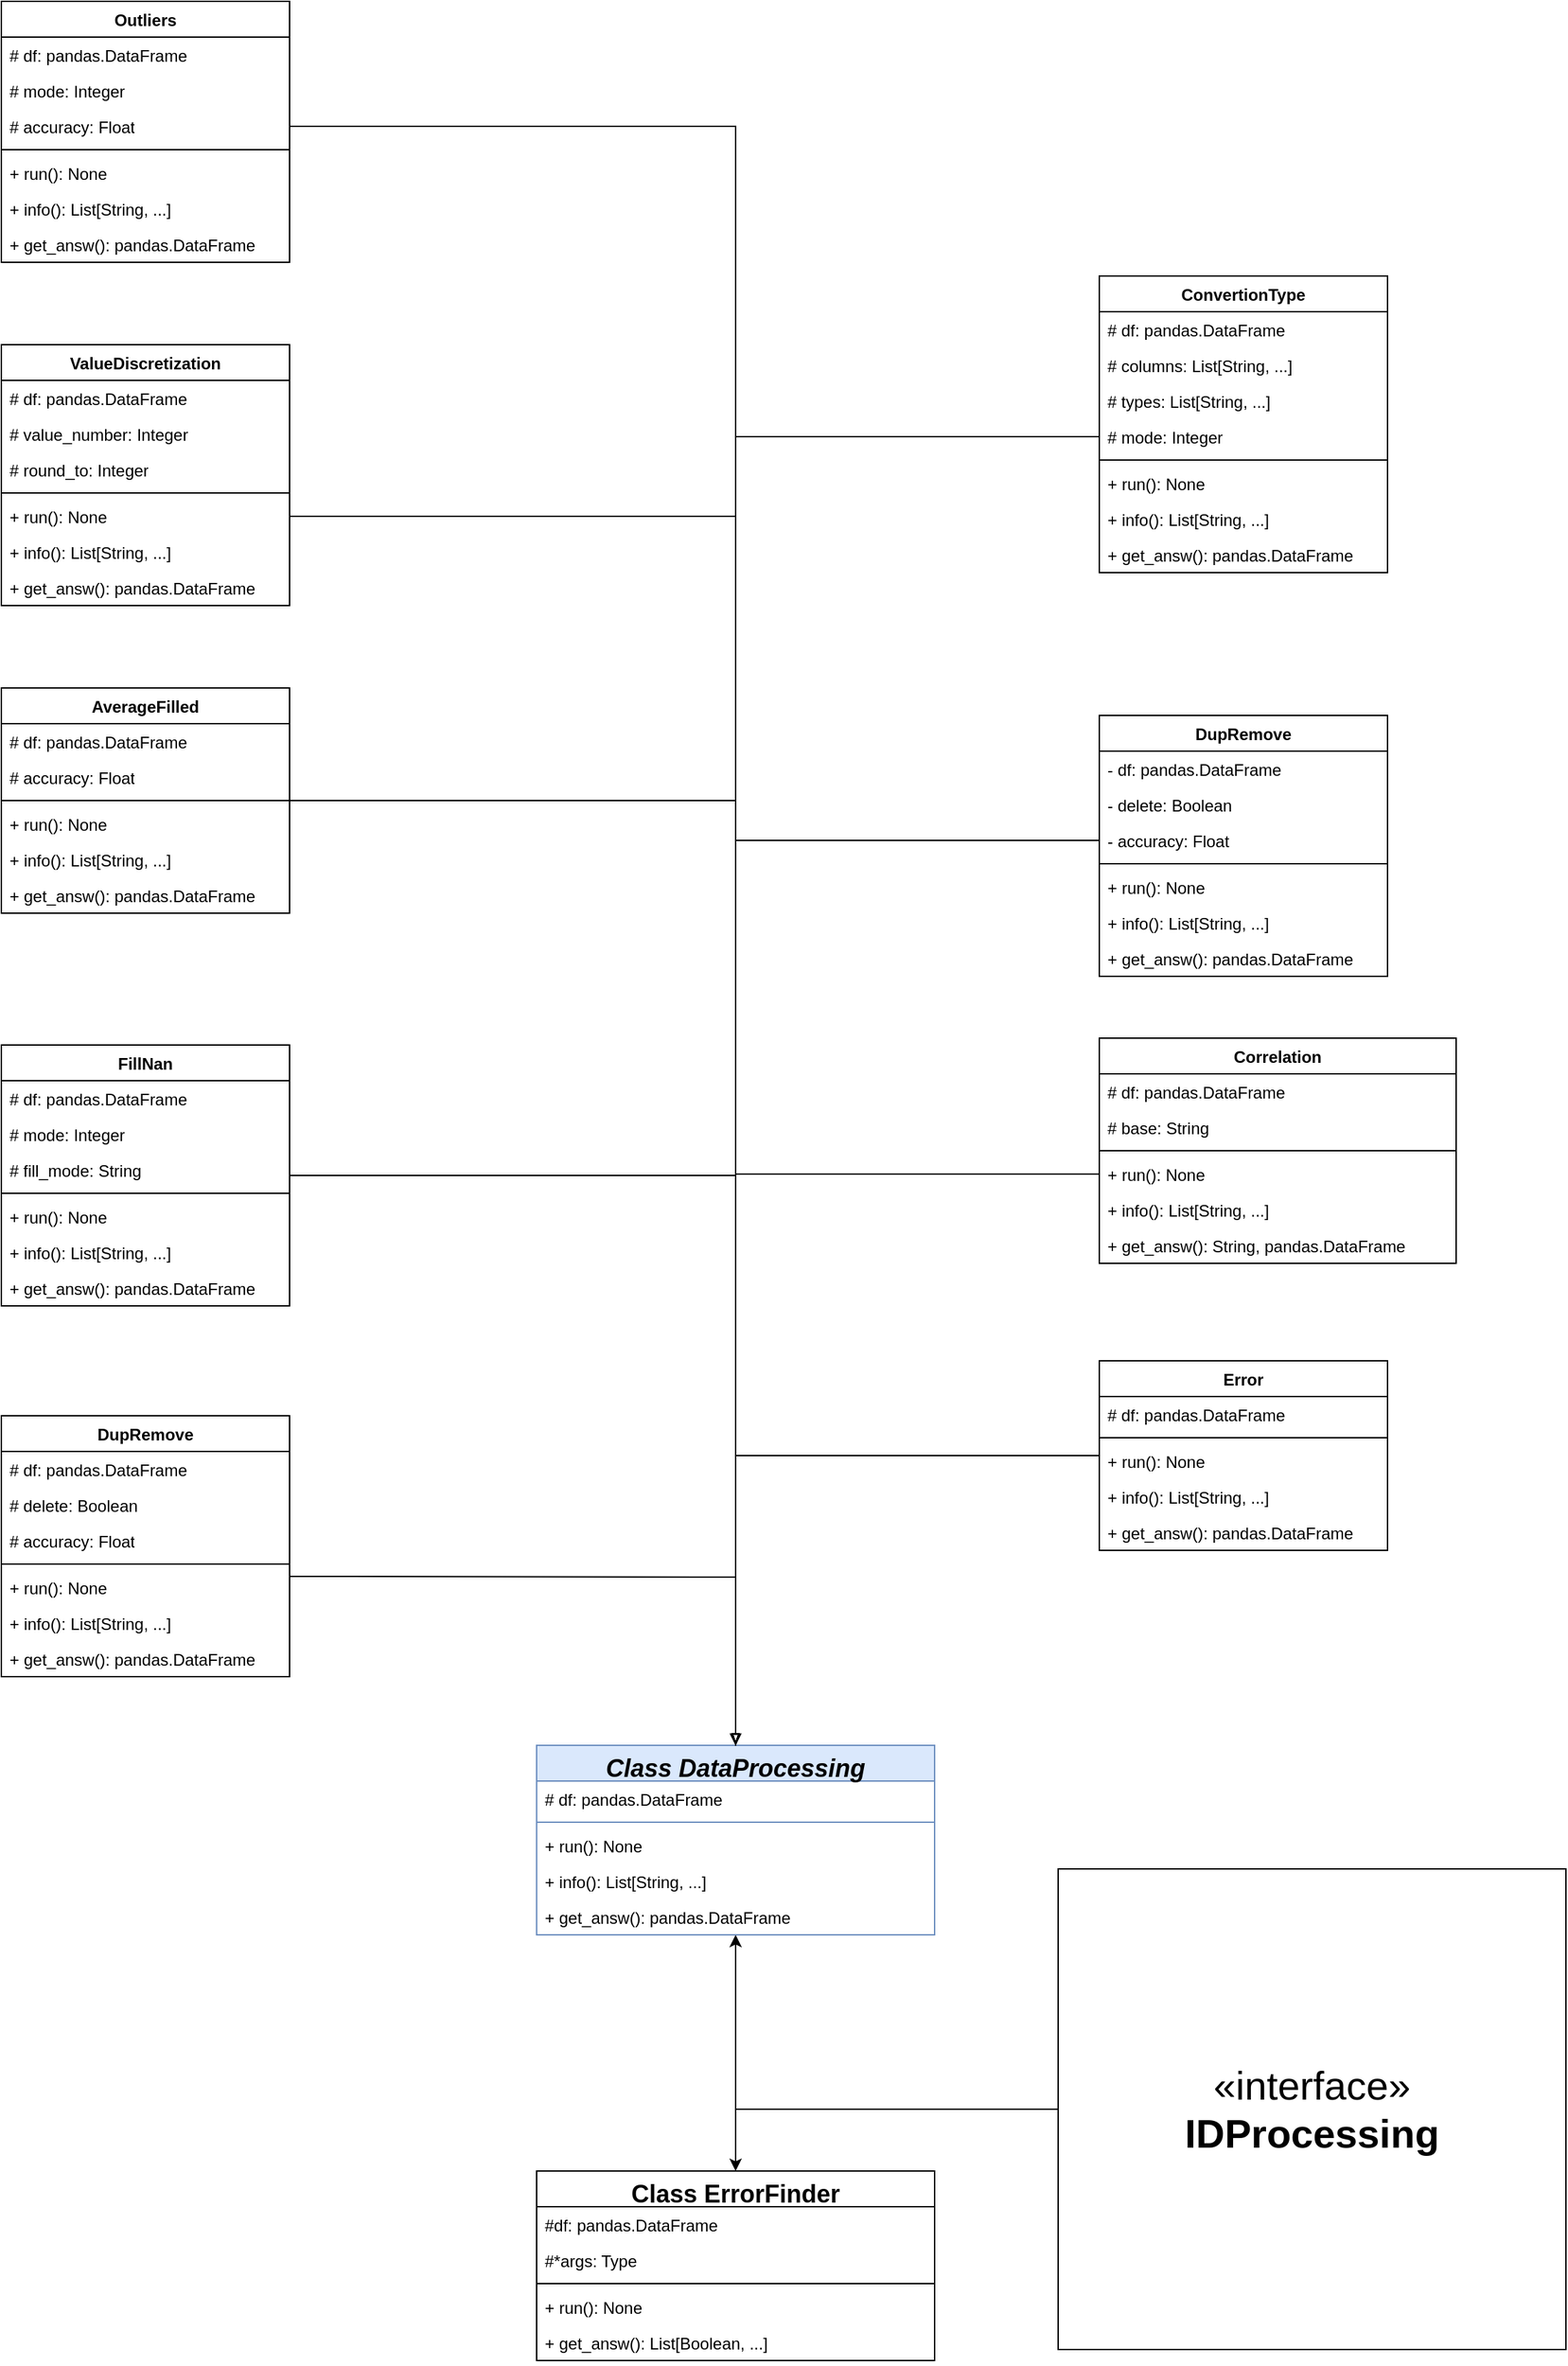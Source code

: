 <mxfile version="26.1.3">
  <diagram id="C5RBs43oDa-KdzZeNtuy" name="Page-1">
    <mxGraphModel dx="2261" dy="1959" grid="1" gridSize="10" guides="1" tooltips="1" connect="1" arrows="1" fold="1" page="1" pageScale="1" pageWidth="827" pageHeight="1169" math="0" shadow="0">
      <root>
        <mxCell id="WIyWlLk6GJQsqaUBKTNV-0" />
        <mxCell id="WIyWlLk6GJQsqaUBKTNV-1" parent="WIyWlLk6GJQsqaUBKTNV-0" />
        <mxCell id="sICXZgESpe1_tOwOnkXz-121" style="edgeStyle=orthogonalEdgeStyle;rounded=0;orthogonalLoop=1;jettySize=auto;html=1;exitX=0;exitY=0.5;exitDx=0;exitDy=0;entryX=0.5;entryY=0;entryDx=0;entryDy=0;" parent="WIyWlLk6GJQsqaUBKTNV-1" source="sICXZgESpe1_tOwOnkXz-19" target="sICXZgESpe1_tOwOnkXz-28" edge="1">
          <mxGeometry relative="1" as="geometry" />
        </mxCell>
        <mxCell id="sICXZgESpe1_tOwOnkXz-122" style="edgeStyle=orthogonalEdgeStyle;rounded=0;orthogonalLoop=1;jettySize=auto;html=1;exitX=0;exitY=0.5;exitDx=0;exitDy=0;entryX=0.5;entryY=1;entryDx=0;entryDy=0;" parent="WIyWlLk6GJQsqaUBKTNV-1" source="sICXZgESpe1_tOwOnkXz-19" target="sICXZgESpe1_tOwOnkXz-20" edge="1">
          <mxGeometry relative="1" as="geometry" />
        </mxCell>
        <mxCell id="sICXZgESpe1_tOwOnkXz-19" value="&lt;div&gt;&lt;font style=&quot;font-size: 29px;&quot;&gt;«interface»&lt;b&gt;&lt;br&gt;&lt;/b&gt;&lt;/font&gt;&lt;/div&gt;&lt;div&gt;&lt;font style=&quot;font-size: 29px;&quot;&gt;&lt;b&gt;IDProcessing&lt;/b&gt;&lt;/font&gt;&lt;/div&gt;" style="html=1;whiteSpace=wrap;" parent="WIyWlLk6GJQsqaUBKTNV-1" vertex="1">
          <mxGeometry x="470" y="220" width="370" height="350" as="geometry" />
        </mxCell>
        <mxCell id="sICXZgESpe1_tOwOnkXz-20" value="&lt;font style=&quot;font-size: 18px;&quot;&gt;&lt;i&gt;Class DataProcessing&lt;/i&gt;&lt;/font&gt;" style="swimlane;fontStyle=1;align=center;verticalAlign=top;childLayout=stackLayout;horizontal=1;startSize=26;horizontalStack=0;resizeParent=1;resizeParentMax=0;resizeLast=0;collapsible=1;marginBottom=0;whiteSpace=wrap;html=1;fillColor=#dae8fc;strokeColor=#6c8ebf;" parent="WIyWlLk6GJQsqaUBKTNV-1" vertex="1">
          <mxGeometry x="90" y="130" width="290" height="138" as="geometry" />
        </mxCell>
        <mxCell id="sICXZgESpe1_tOwOnkXz-27" value="# df: pandas.DataFrame&lt;div&gt;&lt;br&gt;&lt;/div&gt;" style="text;strokeColor=none;fillColor=none;align=left;verticalAlign=top;spacingLeft=4;spacingRight=4;overflow=hidden;rotatable=0;points=[[0,0.5],[1,0.5]];portConstraint=eastwest;whiteSpace=wrap;html=1;" parent="sICXZgESpe1_tOwOnkXz-20" vertex="1">
          <mxGeometry y="26" width="290" height="26" as="geometry" />
        </mxCell>
        <mxCell id="sICXZgESpe1_tOwOnkXz-22" value="" style="line;strokeWidth=1;fillColor=none;align=left;verticalAlign=middle;spacingTop=-1;spacingLeft=3;spacingRight=3;rotatable=0;labelPosition=right;points=[];portConstraint=eastwest;strokeColor=inherit;" parent="sICXZgESpe1_tOwOnkXz-20" vertex="1">
          <mxGeometry y="52" width="290" height="8" as="geometry" />
        </mxCell>
        <mxCell id="sICXZgESpe1_tOwOnkXz-33" value="+ run(): None" style="text;strokeColor=none;fillColor=none;align=left;verticalAlign=top;spacingLeft=4;spacingRight=4;overflow=hidden;rotatable=0;points=[[0,0.5],[1,0.5]];portConstraint=eastwest;whiteSpace=wrap;html=1;" parent="sICXZgESpe1_tOwOnkXz-20" vertex="1">
          <mxGeometry y="60" width="290" height="26" as="geometry" />
        </mxCell>
        <mxCell id="sICXZgESpe1_tOwOnkXz-42" value="+ info(): List[String, ...]" style="text;strokeColor=none;fillColor=none;align=left;verticalAlign=top;spacingLeft=4;spacingRight=4;overflow=hidden;rotatable=0;points=[[0,0.5],[1,0.5]];portConstraint=eastwest;whiteSpace=wrap;html=1;" parent="sICXZgESpe1_tOwOnkXz-20" vertex="1">
          <mxGeometry y="86" width="290" height="26" as="geometry" />
        </mxCell>
        <mxCell id="sICXZgESpe1_tOwOnkXz-23" value="+ get_answ(): pandas.DataFrame" style="text;strokeColor=none;fillColor=none;align=left;verticalAlign=top;spacingLeft=4;spacingRight=4;overflow=hidden;rotatable=0;points=[[0,0.5],[1,0.5]];portConstraint=eastwest;whiteSpace=wrap;html=1;" parent="sICXZgESpe1_tOwOnkXz-20" vertex="1">
          <mxGeometry y="112" width="290" height="26" as="geometry" />
        </mxCell>
        <mxCell id="sICXZgESpe1_tOwOnkXz-28" value="&lt;font style=&quot;font-size: 18px;&quot;&gt;Class ErrorFinder&lt;/font&gt;" style="swimlane;fontStyle=1;align=center;verticalAlign=top;childLayout=stackLayout;horizontal=1;startSize=26;horizontalStack=0;resizeParent=1;resizeParentMax=0;resizeLast=0;collapsible=1;marginBottom=0;whiteSpace=wrap;html=1;" parent="WIyWlLk6GJQsqaUBKTNV-1" vertex="1">
          <mxGeometry x="90" y="440" width="290" height="138" as="geometry" />
        </mxCell>
        <mxCell id="sICXZgESpe1_tOwOnkXz-29" value="#df: pandas.DataFrame&lt;div&gt;&lt;br&gt;&lt;/div&gt;" style="text;strokeColor=none;fillColor=none;align=left;verticalAlign=top;spacingLeft=4;spacingRight=4;overflow=hidden;rotatable=0;points=[[0,0.5],[1,0.5]];portConstraint=eastwest;whiteSpace=wrap;html=1;" parent="sICXZgESpe1_tOwOnkXz-28" vertex="1">
          <mxGeometry y="26" width="290" height="26" as="geometry" />
        </mxCell>
        <mxCell id="sICXZgESpe1_tOwOnkXz-30" value="#*args: Type" style="text;strokeColor=none;fillColor=none;align=left;verticalAlign=top;spacingLeft=4;spacingRight=4;overflow=hidden;rotatable=0;points=[[0,0.5],[1,0.5]];portConstraint=eastwest;whiteSpace=wrap;html=1;" parent="sICXZgESpe1_tOwOnkXz-28" vertex="1">
          <mxGeometry y="52" width="290" height="26" as="geometry" />
        </mxCell>
        <mxCell id="sICXZgESpe1_tOwOnkXz-31" value="" style="line;strokeWidth=1;fillColor=none;align=left;verticalAlign=middle;spacingTop=-1;spacingLeft=3;spacingRight=3;rotatable=0;labelPosition=right;points=[];portConstraint=eastwest;strokeColor=inherit;" parent="sICXZgESpe1_tOwOnkXz-28" vertex="1">
          <mxGeometry y="78" width="290" height="8" as="geometry" />
        </mxCell>
        <mxCell id="sICXZgESpe1_tOwOnkXz-34" value="+ run(): None" style="text;strokeColor=none;fillColor=none;align=left;verticalAlign=top;spacingLeft=4;spacingRight=4;overflow=hidden;rotatable=0;points=[[0,0.5],[1,0.5]];portConstraint=eastwest;whiteSpace=wrap;html=1;" parent="sICXZgESpe1_tOwOnkXz-28" vertex="1">
          <mxGeometry y="86" width="290" height="26" as="geometry" />
        </mxCell>
        <mxCell id="sICXZgESpe1_tOwOnkXz-32" value="+ get_answ(): List[Boolean, ...]" style="text;strokeColor=none;fillColor=none;align=left;verticalAlign=top;spacingLeft=4;spacingRight=4;overflow=hidden;rotatable=0;points=[[0,0.5],[1,0.5]];portConstraint=eastwest;whiteSpace=wrap;html=1;" parent="sICXZgESpe1_tOwOnkXz-28" vertex="1">
          <mxGeometry y="112" width="290" height="26" as="geometry" />
        </mxCell>
        <mxCell id="p4HPK6wllM3yEvCrw9ke-1" style="edgeStyle=orthogonalEdgeStyle;rounded=0;orthogonalLoop=1;jettySize=auto;html=1;entryX=0.5;entryY=0;entryDx=0;entryDy=0;endArrow=blockThin;endFill=0;" parent="WIyWlLk6GJQsqaUBKTNV-1" source="sICXZgESpe1_tOwOnkXz-36" target="sICXZgESpe1_tOwOnkXz-20" edge="1">
          <mxGeometry relative="1" as="geometry" />
        </mxCell>
        <mxCell id="sICXZgESpe1_tOwOnkXz-36" value="AverageFilled" style="swimlane;fontStyle=1;align=center;verticalAlign=top;childLayout=stackLayout;horizontal=1;startSize=26;horizontalStack=0;resizeParent=1;resizeParentMax=0;resizeLast=0;collapsible=1;marginBottom=0;whiteSpace=wrap;html=1;" parent="WIyWlLk6GJQsqaUBKTNV-1" vertex="1">
          <mxGeometry x="-300" y="-640" width="210" height="164" as="geometry" />
        </mxCell>
        <mxCell id="sICXZgESpe1_tOwOnkXz-37" value="# df: pandas.DataFrame" style="text;strokeColor=none;fillColor=none;align=left;verticalAlign=top;spacingLeft=4;spacingRight=4;overflow=hidden;rotatable=0;points=[[0,0.5],[1,0.5]];portConstraint=eastwest;whiteSpace=wrap;html=1;" parent="sICXZgESpe1_tOwOnkXz-36" vertex="1">
          <mxGeometry y="26" width="210" height="26" as="geometry" />
        </mxCell>
        <mxCell id="sICXZgESpe1_tOwOnkXz-44" value="# accuracy: Float" style="text;strokeColor=none;fillColor=none;align=left;verticalAlign=top;spacingLeft=4;spacingRight=4;overflow=hidden;rotatable=0;points=[[0,0.5],[1,0.5]];portConstraint=eastwest;whiteSpace=wrap;html=1;" parent="sICXZgESpe1_tOwOnkXz-36" vertex="1">
          <mxGeometry y="52" width="210" height="26" as="geometry" />
        </mxCell>
        <mxCell id="sICXZgESpe1_tOwOnkXz-38" value="" style="line;strokeWidth=1;fillColor=none;align=left;verticalAlign=middle;spacingTop=-1;spacingLeft=3;spacingRight=3;rotatable=0;labelPosition=right;points=[];portConstraint=eastwest;strokeColor=inherit;" parent="sICXZgESpe1_tOwOnkXz-36" vertex="1">
          <mxGeometry y="78" width="210" height="8" as="geometry" />
        </mxCell>
        <mxCell id="sICXZgESpe1_tOwOnkXz-45" value="+ run(): None" style="text;strokeColor=none;fillColor=none;align=left;verticalAlign=top;spacingLeft=4;spacingRight=4;overflow=hidden;rotatable=0;points=[[0,0.5],[1,0.5]];portConstraint=eastwest;whiteSpace=wrap;html=1;" parent="sICXZgESpe1_tOwOnkXz-36" vertex="1">
          <mxGeometry y="86" width="210" height="26" as="geometry" />
        </mxCell>
        <mxCell id="sICXZgESpe1_tOwOnkXz-39" value="+ info(): List[String, ...]" style="text;strokeColor=none;fillColor=none;align=left;verticalAlign=top;spacingLeft=4;spacingRight=4;overflow=hidden;rotatable=0;points=[[0,0.5],[1,0.5]];portConstraint=eastwest;whiteSpace=wrap;html=1;" parent="sICXZgESpe1_tOwOnkXz-36" vertex="1">
          <mxGeometry y="112" width="210" height="26" as="geometry" />
        </mxCell>
        <mxCell id="sICXZgESpe1_tOwOnkXz-46" value="+ get_answ(): pandas.DataFrame" style="text;strokeColor=none;fillColor=none;align=left;verticalAlign=top;spacingLeft=4;spacingRight=4;overflow=hidden;rotatable=0;points=[[0,0.5],[1,0.5]];portConstraint=eastwest;whiteSpace=wrap;html=1;" parent="sICXZgESpe1_tOwOnkXz-36" vertex="1">
          <mxGeometry y="138" width="210" height="26" as="geometry" />
        </mxCell>
        <mxCell id="sICXZgESpe1_tOwOnkXz-150" style="edgeStyle=orthogonalEdgeStyle;rounded=0;orthogonalLoop=1;jettySize=auto;html=1;entryX=0.5;entryY=0;entryDx=0;entryDy=0;endArrow=block;endFill=0;" parent="WIyWlLk6GJQsqaUBKTNV-1" source="sICXZgESpe1_tOwOnkXz-54" target="sICXZgESpe1_tOwOnkXz-20" edge="1">
          <mxGeometry relative="1" as="geometry" />
        </mxCell>
        <mxCell id="sICXZgESpe1_tOwOnkXz-54" value="FillNan" style="swimlane;fontStyle=1;align=center;verticalAlign=top;childLayout=stackLayout;horizontal=1;startSize=26;horizontalStack=0;resizeParent=1;resizeParentMax=0;resizeLast=0;collapsible=1;marginBottom=0;whiteSpace=wrap;html=1;" parent="WIyWlLk6GJQsqaUBKTNV-1" vertex="1">
          <mxGeometry x="-300" y="-380" width="210" height="190" as="geometry" />
        </mxCell>
        <mxCell id="sICXZgESpe1_tOwOnkXz-55" value="# df: pandas.DataFrame" style="text;strokeColor=none;fillColor=none;align=left;verticalAlign=top;spacingLeft=4;spacingRight=4;overflow=hidden;rotatable=0;points=[[0,0.5],[1,0.5]];portConstraint=eastwest;whiteSpace=wrap;html=1;" parent="sICXZgESpe1_tOwOnkXz-54" vertex="1">
          <mxGeometry y="26" width="210" height="26" as="geometry" />
        </mxCell>
        <mxCell id="sICXZgESpe1_tOwOnkXz-56" value="# mode: Integer" style="text;strokeColor=none;fillColor=none;align=left;verticalAlign=top;spacingLeft=4;spacingRight=4;overflow=hidden;rotatable=0;points=[[0,0.5],[1,0.5]];portConstraint=eastwest;whiteSpace=wrap;html=1;" parent="sICXZgESpe1_tOwOnkXz-54" vertex="1">
          <mxGeometry y="52" width="210" height="26" as="geometry" />
        </mxCell>
        <mxCell id="p4HPK6wllM3yEvCrw9ke-0" value="# fill_mode: String" style="text;strokeColor=none;fillColor=none;align=left;verticalAlign=top;spacingLeft=4;spacingRight=4;overflow=hidden;rotatable=0;points=[[0,0.5],[1,0.5]];portConstraint=eastwest;whiteSpace=wrap;html=1;" parent="sICXZgESpe1_tOwOnkXz-54" vertex="1">
          <mxGeometry y="78" width="210" height="26" as="geometry" />
        </mxCell>
        <mxCell id="sICXZgESpe1_tOwOnkXz-58" value="" style="line;strokeWidth=1;fillColor=none;align=left;verticalAlign=middle;spacingTop=-1;spacingLeft=3;spacingRight=3;rotatable=0;labelPosition=right;points=[];portConstraint=eastwest;strokeColor=inherit;" parent="sICXZgESpe1_tOwOnkXz-54" vertex="1">
          <mxGeometry y="104" width="210" height="8" as="geometry" />
        </mxCell>
        <mxCell id="sICXZgESpe1_tOwOnkXz-59" value="+ run(): None" style="text;strokeColor=none;fillColor=none;align=left;verticalAlign=top;spacingLeft=4;spacingRight=4;overflow=hidden;rotatable=0;points=[[0,0.5],[1,0.5]];portConstraint=eastwest;whiteSpace=wrap;html=1;" parent="sICXZgESpe1_tOwOnkXz-54" vertex="1">
          <mxGeometry y="112" width="210" height="26" as="geometry" />
        </mxCell>
        <mxCell id="sICXZgESpe1_tOwOnkXz-60" value="+ info(): List[String, ...]" style="text;strokeColor=none;fillColor=none;align=left;verticalAlign=top;spacingLeft=4;spacingRight=4;overflow=hidden;rotatable=0;points=[[0,0.5],[1,0.5]];portConstraint=eastwest;whiteSpace=wrap;html=1;" parent="sICXZgESpe1_tOwOnkXz-54" vertex="1">
          <mxGeometry y="138" width="210" height="26" as="geometry" />
        </mxCell>
        <mxCell id="sICXZgESpe1_tOwOnkXz-61" value="+ get_answ(): pandas.DataFrame" style="text;strokeColor=none;fillColor=none;align=left;verticalAlign=top;spacingLeft=4;spacingRight=4;overflow=hidden;rotatable=0;points=[[0,0.5],[1,0.5]];portConstraint=eastwest;whiteSpace=wrap;html=1;" parent="sICXZgESpe1_tOwOnkXz-54" vertex="1">
          <mxGeometry y="164" width="210" height="26" as="geometry" />
        </mxCell>
        <mxCell id="sICXZgESpe1_tOwOnkXz-62" value="DupRemove" style="swimlane;fontStyle=1;align=center;verticalAlign=top;childLayout=stackLayout;horizontal=1;startSize=26;horizontalStack=0;resizeParent=1;resizeParentMax=0;resizeLast=0;collapsible=1;marginBottom=0;whiteSpace=wrap;html=1;" parent="WIyWlLk6GJQsqaUBKTNV-1" vertex="1">
          <mxGeometry x="-300" y="-110" width="210" height="190" as="geometry" />
        </mxCell>
        <mxCell id="sICXZgESpe1_tOwOnkXz-63" value="# df: pandas.DataFrame" style="text;strokeColor=none;fillColor=none;align=left;verticalAlign=top;spacingLeft=4;spacingRight=4;overflow=hidden;rotatable=0;points=[[0,0.5],[1,0.5]];portConstraint=eastwest;whiteSpace=wrap;html=1;" parent="sICXZgESpe1_tOwOnkXz-62" vertex="1">
          <mxGeometry y="26" width="210" height="26" as="geometry" />
        </mxCell>
        <mxCell id="sICXZgESpe1_tOwOnkXz-64" value="# delete: Boolean" style="text;strokeColor=none;fillColor=none;align=left;verticalAlign=top;spacingLeft=4;spacingRight=4;overflow=hidden;rotatable=0;points=[[0,0.5],[1,0.5]];portConstraint=eastwest;whiteSpace=wrap;html=1;" parent="sICXZgESpe1_tOwOnkXz-62" vertex="1">
          <mxGeometry y="52" width="210" height="26" as="geometry" />
        </mxCell>
        <mxCell id="sICXZgESpe1_tOwOnkXz-151" value="# accuracy: Float" style="text;strokeColor=none;fillColor=none;align=left;verticalAlign=top;spacingLeft=4;spacingRight=4;overflow=hidden;rotatable=0;points=[[0,0.5],[1,0.5]];portConstraint=eastwest;whiteSpace=wrap;html=1;" parent="sICXZgESpe1_tOwOnkXz-62" vertex="1">
          <mxGeometry y="78" width="210" height="26" as="geometry" />
        </mxCell>
        <mxCell id="sICXZgESpe1_tOwOnkXz-66" value="" style="line;strokeWidth=1;fillColor=none;align=left;verticalAlign=middle;spacingTop=-1;spacingLeft=3;spacingRight=3;rotatable=0;labelPosition=right;points=[];portConstraint=eastwest;strokeColor=inherit;" parent="sICXZgESpe1_tOwOnkXz-62" vertex="1">
          <mxGeometry y="104" width="210" height="8" as="geometry" />
        </mxCell>
        <mxCell id="sICXZgESpe1_tOwOnkXz-67" value="+ run(): None" style="text;strokeColor=none;fillColor=none;align=left;verticalAlign=top;spacingLeft=4;spacingRight=4;overflow=hidden;rotatable=0;points=[[0,0.5],[1,0.5]];portConstraint=eastwest;whiteSpace=wrap;html=1;" parent="sICXZgESpe1_tOwOnkXz-62" vertex="1">
          <mxGeometry y="112" width="210" height="26" as="geometry" />
        </mxCell>
        <mxCell id="sICXZgESpe1_tOwOnkXz-68" value="+ info(): List[String, ...]" style="text;strokeColor=none;fillColor=none;align=left;verticalAlign=top;spacingLeft=4;spacingRight=4;overflow=hidden;rotatable=0;points=[[0,0.5],[1,0.5]];portConstraint=eastwest;whiteSpace=wrap;html=1;" parent="sICXZgESpe1_tOwOnkXz-62" vertex="1">
          <mxGeometry y="138" width="210" height="26" as="geometry" />
        </mxCell>
        <mxCell id="sICXZgESpe1_tOwOnkXz-69" value="+ get_answ(): pandas.DataFrame" style="text;strokeColor=none;fillColor=none;align=left;verticalAlign=top;spacingLeft=4;spacingRight=4;overflow=hidden;rotatable=0;points=[[0,0.5],[1,0.5]];portConstraint=eastwest;whiteSpace=wrap;html=1;" parent="sICXZgESpe1_tOwOnkXz-62" vertex="1">
          <mxGeometry y="164" width="210" height="26" as="geometry" />
        </mxCell>
        <mxCell id="sICXZgESpe1_tOwOnkXz-72" value="DupRemove" style="swimlane;fontStyle=1;align=center;verticalAlign=top;childLayout=stackLayout;horizontal=1;startSize=26;horizontalStack=0;resizeParent=1;resizeParentMax=0;resizeLast=0;collapsible=1;marginBottom=0;whiteSpace=wrap;html=1;" parent="WIyWlLk6GJQsqaUBKTNV-1" vertex="1">
          <mxGeometry x="500" y="-620" width="210" height="190" as="geometry" />
        </mxCell>
        <mxCell id="sICXZgESpe1_tOwOnkXz-73" value="- df: pandas.DataFrame" style="text;strokeColor=none;fillColor=none;align=left;verticalAlign=top;spacingLeft=4;spacingRight=4;overflow=hidden;rotatable=0;points=[[0,0.5],[1,0.5]];portConstraint=eastwest;whiteSpace=wrap;html=1;" parent="sICXZgESpe1_tOwOnkXz-72" vertex="1">
          <mxGeometry y="26" width="210" height="26" as="geometry" />
        </mxCell>
        <mxCell id="sICXZgESpe1_tOwOnkXz-74" value="- delete: Boolean" style="text;strokeColor=none;fillColor=none;align=left;verticalAlign=top;spacingLeft=4;spacingRight=4;overflow=hidden;rotatable=0;points=[[0,0.5],[1,0.5]];portConstraint=eastwest;whiteSpace=wrap;html=1;" parent="sICXZgESpe1_tOwOnkXz-72" vertex="1">
          <mxGeometry y="52" width="210" height="26" as="geometry" />
        </mxCell>
        <mxCell id="sICXZgESpe1_tOwOnkXz-75" value="- accuracy: Float" style="text;strokeColor=none;fillColor=none;align=left;verticalAlign=top;spacingLeft=4;spacingRight=4;overflow=hidden;rotatable=0;points=[[0,0.5],[1,0.5]];portConstraint=eastwest;whiteSpace=wrap;html=1;" parent="sICXZgESpe1_tOwOnkXz-72" vertex="1">
          <mxGeometry y="78" width="210" height="26" as="geometry" />
        </mxCell>
        <mxCell id="sICXZgESpe1_tOwOnkXz-76" value="" style="line;strokeWidth=1;fillColor=none;align=left;verticalAlign=middle;spacingTop=-1;spacingLeft=3;spacingRight=3;rotatable=0;labelPosition=right;points=[];portConstraint=eastwest;strokeColor=inherit;" parent="sICXZgESpe1_tOwOnkXz-72" vertex="1">
          <mxGeometry y="104" width="210" height="8" as="geometry" />
        </mxCell>
        <mxCell id="sICXZgESpe1_tOwOnkXz-77" value="+ run(): None" style="text;strokeColor=none;fillColor=none;align=left;verticalAlign=top;spacingLeft=4;spacingRight=4;overflow=hidden;rotatable=0;points=[[0,0.5],[1,0.5]];portConstraint=eastwest;whiteSpace=wrap;html=1;" parent="sICXZgESpe1_tOwOnkXz-72" vertex="1">
          <mxGeometry y="112" width="210" height="26" as="geometry" />
        </mxCell>
        <mxCell id="sICXZgESpe1_tOwOnkXz-78" value="+ info(): List[String, ...]" style="text;strokeColor=none;fillColor=none;align=left;verticalAlign=top;spacingLeft=4;spacingRight=4;overflow=hidden;rotatable=0;points=[[0,0.5],[1,0.5]];portConstraint=eastwest;whiteSpace=wrap;html=1;" parent="sICXZgESpe1_tOwOnkXz-72" vertex="1">
          <mxGeometry y="138" width="210" height="26" as="geometry" />
        </mxCell>
        <mxCell id="sICXZgESpe1_tOwOnkXz-79" value="+ get_answ(): pandas.DataFrame" style="text;strokeColor=none;fillColor=none;align=left;verticalAlign=top;spacingLeft=4;spacingRight=4;overflow=hidden;rotatable=0;points=[[0,0.5],[1,0.5]];portConstraint=eastwest;whiteSpace=wrap;html=1;" parent="sICXZgESpe1_tOwOnkXz-72" vertex="1">
          <mxGeometry y="164" width="210" height="26" as="geometry" />
        </mxCell>
        <mxCell id="sICXZgESpe1_tOwOnkXz-80" value="Correlation" style="swimlane;fontStyle=1;align=center;verticalAlign=top;childLayout=stackLayout;horizontal=1;startSize=26;horizontalStack=0;resizeParent=1;resizeParentMax=0;resizeLast=0;collapsible=1;marginBottom=0;whiteSpace=wrap;html=1;" parent="WIyWlLk6GJQsqaUBKTNV-1" vertex="1">
          <mxGeometry x="500" y="-385" width="260" height="164" as="geometry" />
        </mxCell>
        <mxCell id="sICXZgESpe1_tOwOnkXz-81" value="# df: pandas.DataFrame" style="text;strokeColor=none;fillColor=none;align=left;verticalAlign=top;spacingLeft=4;spacingRight=4;overflow=hidden;rotatable=0;points=[[0,0.5],[1,0.5]];portConstraint=eastwest;whiteSpace=wrap;html=1;" parent="sICXZgESpe1_tOwOnkXz-80" vertex="1">
          <mxGeometry y="26" width="260" height="26" as="geometry" />
        </mxCell>
        <mxCell id="sICXZgESpe1_tOwOnkXz-82" value="# base: String" style="text;strokeColor=none;fillColor=none;align=left;verticalAlign=top;spacingLeft=4;spacingRight=4;overflow=hidden;rotatable=0;points=[[0,0.5],[1,0.5]];portConstraint=eastwest;whiteSpace=wrap;html=1;" parent="sICXZgESpe1_tOwOnkXz-80" vertex="1">
          <mxGeometry y="52" width="260" height="26" as="geometry" />
        </mxCell>
        <mxCell id="sICXZgESpe1_tOwOnkXz-84" value="" style="line;strokeWidth=1;fillColor=none;align=left;verticalAlign=middle;spacingTop=-1;spacingLeft=3;spacingRight=3;rotatable=0;labelPosition=right;points=[];portConstraint=eastwest;strokeColor=inherit;" parent="sICXZgESpe1_tOwOnkXz-80" vertex="1">
          <mxGeometry y="78" width="260" height="8" as="geometry" />
        </mxCell>
        <mxCell id="sICXZgESpe1_tOwOnkXz-85" value="+ run(): None" style="text;strokeColor=none;fillColor=none;align=left;verticalAlign=top;spacingLeft=4;spacingRight=4;overflow=hidden;rotatable=0;points=[[0,0.5],[1,0.5]];portConstraint=eastwest;whiteSpace=wrap;html=1;" parent="sICXZgESpe1_tOwOnkXz-80" vertex="1">
          <mxGeometry y="86" width="260" height="26" as="geometry" />
        </mxCell>
        <mxCell id="sICXZgESpe1_tOwOnkXz-86" value="+ info(): List[String, ...]" style="text;strokeColor=none;fillColor=none;align=left;verticalAlign=top;spacingLeft=4;spacingRight=4;overflow=hidden;rotatable=0;points=[[0,0.5],[1,0.5]];portConstraint=eastwest;whiteSpace=wrap;html=1;" parent="sICXZgESpe1_tOwOnkXz-80" vertex="1">
          <mxGeometry y="112" width="260" height="26" as="geometry" />
        </mxCell>
        <mxCell id="sICXZgESpe1_tOwOnkXz-87" value="+ get_answ(): String, pandas.DataFrame" style="text;strokeColor=none;fillColor=none;align=left;verticalAlign=top;spacingLeft=4;spacingRight=4;overflow=hidden;rotatable=0;points=[[0,0.5],[1,0.5]];portConstraint=eastwest;whiteSpace=wrap;html=1;" parent="sICXZgESpe1_tOwOnkXz-80" vertex="1">
          <mxGeometry y="138" width="260" height="26" as="geometry" />
        </mxCell>
        <mxCell id="p4HPK6wllM3yEvCrw9ke-6" style="edgeStyle=orthogonalEdgeStyle;rounded=0;orthogonalLoop=1;jettySize=auto;html=1;exitX=0;exitY=0.5;exitDx=0;exitDy=0;endArrow=blockThin;endFill=0;" parent="WIyWlLk6GJQsqaUBKTNV-1" source="sICXZgESpe1_tOwOnkXz-88" target="sICXZgESpe1_tOwOnkXz-20" edge="1">
          <mxGeometry relative="1" as="geometry" />
        </mxCell>
        <mxCell id="sICXZgESpe1_tOwOnkXz-88" value="Error" style="swimlane;fontStyle=1;align=center;verticalAlign=top;childLayout=stackLayout;horizontal=1;startSize=26;horizontalStack=0;resizeParent=1;resizeParentMax=0;resizeLast=0;collapsible=1;marginBottom=0;whiteSpace=wrap;html=1;" parent="WIyWlLk6GJQsqaUBKTNV-1" vertex="1">
          <mxGeometry x="500" y="-150" width="210" height="138" as="geometry" />
        </mxCell>
        <mxCell id="sICXZgESpe1_tOwOnkXz-89" value="# df: pandas.DataFrame" style="text;strokeColor=none;fillColor=none;align=left;verticalAlign=top;spacingLeft=4;spacingRight=4;overflow=hidden;rotatable=0;points=[[0,0.5],[1,0.5]];portConstraint=eastwest;whiteSpace=wrap;html=1;" parent="sICXZgESpe1_tOwOnkXz-88" vertex="1">
          <mxGeometry y="26" width="210" height="26" as="geometry" />
        </mxCell>
        <mxCell id="sICXZgESpe1_tOwOnkXz-92" value="" style="line;strokeWidth=1;fillColor=none;align=left;verticalAlign=middle;spacingTop=-1;spacingLeft=3;spacingRight=3;rotatable=0;labelPosition=right;points=[];portConstraint=eastwest;strokeColor=inherit;" parent="sICXZgESpe1_tOwOnkXz-88" vertex="1">
          <mxGeometry y="52" width="210" height="8" as="geometry" />
        </mxCell>
        <mxCell id="sICXZgESpe1_tOwOnkXz-93" value="+ run(): None" style="text;strokeColor=none;fillColor=none;align=left;verticalAlign=top;spacingLeft=4;spacingRight=4;overflow=hidden;rotatable=0;points=[[0,0.5],[1,0.5]];portConstraint=eastwest;whiteSpace=wrap;html=1;" parent="sICXZgESpe1_tOwOnkXz-88" vertex="1">
          <mxGeometry y="60" width="210" height="26" as="geometry" />
        </mxCell>
        <mxCell id="sICXZgESpe1_tOwOnkXz-94" value="+ info(): List[String, ...]" style="text;strokeColor=none;fillColor=none;align=left;verticalAlign=top;spacingLeft=4;spacingRight=4;overflow=hidden;rotatable=0;points=[[0,0.5],[1,0.5]];portConstraint=eastwest;whiteSpace=wrap;html=1;" parent="sICXZgESpe1_tOwOnkXz-88" vertex="1">
          <mxGeometry y="86" width="210" height="26" as="geometry" />
        </mxCell>
        <mxCell id="p4HPK6wllM3yEvCrw9ke-4" value="+ get_answ(): pandas.DataFrame" style="text;strokeColor=none;fillColor=none;align=left;verticalAlign=top;spacingLeft=4;spacingRight=4;overflow=hidden;rotatable=0;points=[[0,0.5],[1,0.5]];portConstraint=eastwest;whiteSpace=wrap;html=1;" parent="sICXZgESpe1_tOwOnkXz-88" vertex="1">
          <mxGeometry y="112" width="210" height="26" as="geometry" />
        </mxCell>
        <mxCell id="sICXZgESpe1_tOwOnkXz-96" value="ValueDiscretization" style="swimlane;fontStyle=1;align=center;verticalAlign=top;childLayout=stackLayout;horizontal=1;startSize=26;horizontalStack=0;resizeParent=1;resizeParentMax=0;resizeLast=0;collapsible=1;marginBottom=0;whiteSpace=wrap;html=1;" parent="WIyWlLk6GJQsqaUBKTNV-1" vertex="1">
          <mxGeometry x="-300" y="-890" width="210" height="190" as="geometry" />
        </mxCell>
        <mxCell id="sICXZgESpe1_tOwOnkXz-97" value="# df: pandas.DataFrame" style="text;strokeColor=none;fillColor=none;align=left;verticalAlign=top;spacingLeft=4;spacingRight=4;overflow=hidden;rotatable=0;points=[[0,0.5],[1,0.5]];portConstraint=eastwest;whiteSpace=wrap;html=1;" parent="sICXZgESpe1_tOwOnkXz-96" vertex="1">
          <mxGeometry y="26" width="210" height="26" as="geometry" />
        </mxCell>
        <mxCell id="sICXZgESpe1_tOwOnkXz-98" value="# value_number: Integer" style="text;strokeColor=none;fillColor=none;align=left;verticalAlign=top;spacingLeft=4;spacingRight=4;overflow=hidden;rotatable=0;points=[[0,0.5],[1,0.5]];portConstraint=eastwest;whiteSpace=wrap;html=1;" parent="sICXZgESpe1_tOwOnkXz-96" vertex="1">
          <mxGeometry y="52" width="210" height="26" as="geometry" />
        </mxCell>
        <mxCell id="sICXZgESpe1_tOwOnkXz-99" value="# round_to: Integer" style="text;strokeColor=none;fillColor=none;align=left;verticalAlign=top;spacingLeft=4;spacingRight=4;overflow=hidden;rotatable=0;points=[[0,0.5],[1,0.5]];portConstraint=eastwest;whiteSpace=wrap;html=1;" parent="sICXZgESpe1_tOwOnkXz-96" vertex="1">
          <mxGeometry y="78" width="210" height="26" as="geometry" />
        </mxCell>
        <mxCell id="sICXZgESpe1_tOwOnkXz-100" value="" style="line;strokeWidth=1;fillColor=none;align=left;verticalAlign=middle;spacingTop=-1;spacingLeft=3;spacingRight=3;rotatable=0;labelPosition=right;points=[];portConstraint=eastwest;strokeColor=inherit;" parent="sICXZgESpe1_tOwOnkXz-96" vertex="1">
          <mxGeometry y="104" width="210" height="8" as="geometry" />
        </mxCell>
        <mxCell id="sICXZgESpe1_tOwOnkXz-101" value="+ run(): None" style="text;strokeColor=none;fillColor=none;align=left;verticalAlign=top;spacingLeft=4;spacingRight=4;overflow=hidden;rotatable=0;points=[[0,0.5],[1,0.5]];portConstraint=eastwest;whiteSpace=wrap;html=1;" parent="sICXZgESpe1_tOwOnkXz-96" vertex="1">
          <mxGeometry y="112" width="210" height="26" as="geometry" />
        </mxCell>
        <mxCell id="sICXZgESpe1_tOwOnkXz-102" value="+ info(): List[String, ...]" style="text;strokeColor=none;fillColor=none;align=left;verticalAlign=top;spacingLeft=4;spacingRight=4;overflow=hidden;rotatable=0;points=[[0,0.5],[1,0.5]];portConstraint=eastwest;whiteSpace=wrap;html=1;" parent="sICXZgESpe1_tOwOnkXz-96" vertex="1">
          <mxGeometry y="138" width="210" height="26" as="geometry" />
        </mxCell>
        <mxCell id="sICXZgESpe1_tOwOnkXz-103" value="+ get_answ(): pandas.DataFrame" style="text;strokeColor=none;fillColor=none;align=left;verticalAlign=top;spacingLeft=4;spacingRight=4;overflow=hidden;rotatable=0;points=[[0,0.5],[1,0.5]];portConstraint=eastwest;whiteSpace=wrap;html=1;" parent="sICXZgESpe1_tOwOnkXz-96" vertex="1">
          <mxGeometry y="164" width="210" height="26" as="geometry" />
        </mxCell>
        <mxCell id="sICXZgESpe1_tOwOnkXz-104" value="ConvertionType" style="swimlane;fontStyle=1;align=center;verticalAlign=top;childLayout=stackLayout;horizontal=1;startSize=26;horizontalStack=0;resizeParent=1;resizeParentMax=0;resizeLast=0;collapsible=1;marginBottom=0;whiteSpace=wrap;html=1;" parent="WIyWlLk6GJQsqaUBKTNV-1" vertex="1">
          <mxGeometry x="500" y="-940" width="210" height="216" as="geometry" />
        </mxCell>
        <mxCell id="sICXZgESpe1_tOwOnkXz-105" value="# df: pandas.DataFrame" style="text;strokeColor=none;fillColor=none;align=left;verticalAlign=top;spacingLeft=4;spacingRight=4;overflow=hidden;rotatable=0;points=[[0,0.5],[1,0.5]];portConstraint=eastwest;whiteSpace=wrap;html=1;" parent="sICXZgESpe1_tOwOnkXz-104" vertex="1">
          <mxGeometry y="26" width="210" height="26" as="geometry" />
        </mxCell>
        <mxCell id="p4HPK6wllM3yEvCrw9ke-9" value="# columns: List[String, ...]" style="text;strokeColor=none;fillColor=none;align=left;verticalAlign=top;spacingLeft=4;spacingRight=4;overflow=hidden;rotatable=0;points=[[0,0.5],[1,0.5]];portConstraint=eastwest;whiteSpace=wrap;html=1;" parent="sICXZgESpe1_tOwOnkXz-104" vertex="1">
          <mxGeometry y="52" width="210" height="26" as="geometry" />
        </mxCell>
        <mxCell id="p4HPK6wllM3yEvCrw9ke-10" value="# types: List[String, ...]" style="text;strokeColor=none;fillColor=none;align=left;verticalAlign=top;spacingLeft=4;spacingRight=4;overflow=hidden;rotatable=0;points=[[0,0.5],[1,0.5]];portConstraint=eastwest;whiteSpace=wrap;html=1;" parent="sICXZgESpe1_tOwOnkXz-104" vertex="1">
          <mxGeometry y="78" width="210" height="26" as="geometry" />
        </mxCell>
        <mxCell id="sICXZgESpe1_tOwOnkXz-106" value="# mode: Integer" style="text;strokeColor=none;fillColor=none;align=left;verticalAlign=top;spacingLeft=4;spacingRight=4;overflow=hidden;rotatable=0;points=[[0,0.5],[1,0.5]];portConstraint=eastwest;whiteSpace=wrap;html=1;" parent="sICXZgESpe1_tOwOnkXz-104" vertex="1">
          <mxGeometry y="104" width="210" height="26" as="geometry" />
        </mxCell>
        <mxCell id="sICXZgESpe1_tOwOnkXz-108" value="" style="line;strokeWidth=1;fillColor=none;align=left;verticalAlign=middle;spacingTop=-1;spacingLeft=3;spacingRight=3;rotatable=0;labelPosition=right;points=[];portConstraint=eastwest;strokeColor=inherit;" parent="sICXZgESpe1_tOwOnkXz-104" vertex="1">
          <mxGeometry y="130" width="210" height="8" as="geometry" />
        </mxCell>
        <mxCell id="sICXZgESpe1_tOwOnkXz-109" value="+ run(): None" style="text;strokeColor=none;fillColor=none;align=left;verticalAlign=top;spacingLeft=4;spacingRight=4;overflow=hidden;rotatable=0;points=[[0,0.5],[1,0.5]];portConstraint=eastwest;whiteSpace=wrap;html=1;" parent="sICXZgESpe1_tOwOnkXz-104" vertex="1">
          <mxGeometry y="138" width="210" height="26" as="geometry" />
        </mxCell>
        <mxCell id="sICXZgESpe1_tOwOnkXz-110" value="+ info(): List[String, ...]" style="text;strokeColor=none;fillColor=none;align=left;verticalAlign=top;spacingLeft=4;spacingRight=4;overflow=hidden;rotatable=0;points=[[0,0.5],[1,0.5]];portConstraint=eastwest;whiteSpace=wrap;html=1;" parent="sICXZgESpe1_tOwOnkXz-104" vertex="1">
          <mxGeometry y="164" width="210" height="26" as="geometry" />
        </mxCell>
        <mxCell id="sICXZgESpe1_tOwOnkXz-111" value="+ get_answ(): pandas.DataFrame" style="text;strokeColor=none;fillColor=none;align=left;verticalAlign=top;spacingLeft=4;spacingRight=4;overflow=hidden;rotatable=0;points=[[0,0.5],[1,0.5]];portConstraint=eastwest;whiteSpace=wrap;html=1;" parent="sICXZgESpe1_tOwOnkXz-104" vertex="1">
          <mxGeometry y="190" width="210" height="26" as="geometry" />
        </mxCell>
        <mxCell id="sICXZgESpe1_tOwOnkXz-112" value="Outliers" style="swimlane;fontStyle=1;align=center;verticalAlign=top;childLayout=stackLayout;horizontal=1;startSize=26;horizontalStack=0;resizeParent=1;resizeParentMax=0;resizeLast=0;collapsible=1;marginBottom=0;whiteSpace=wrap;html=1;" parent="WIyWlLk6GJQsqaUBKTNV-1" vertex="1">
          <mxGeometry x="-300" y="-1140" width="210" height="190" as="geometry" />
        </mxCell>
        <mxCell id="sICXZgESpe1_tOwOnkXz-113" value="# df: pandas.DataFrame" style="text;strokeColor=none;fillColor=none;align=left;verticalAlign=top;spacingLeft=4;spacingRight=4;overflow=hidden;rotatable=0;points=[[0,0.5],[1,0.5]];portConstraint=eastwest;whiteSpace=wrap;html=1;" parent="sICXZgESpe1_tOwOnkXz-112" vertex="1">
          <mxGeometry y="26" width="210" height="26" as="geometry" />
        </mxCell>
        <mxCell id="sICXZgESpe1_tOwOnkXz-114" value="# mode: Integer" style="text;strokeColor=none;fillColor=none;align=left;verticalAlign=top;spacingLeft=4;spacingRight=4;overflow=hidden;rotatable=0;points=[[0,0.5],[1,0.5]];portConstraint=eastwest;whiteSpace=wrap;html=1;" parent="sICXZgESpe1_tOwOnkXz-112" vertex="1">
          <mxGeometry y="52" width="210" height="26" as="geometry" />
        </mxCell>
        <mxCell id="sICXZgESpe1_tOwOnkXz-115" value="# accuracy: Float" style="text;strokeColor=none;fillColor=none;align=left;verticalAlign=top;spacingLeft=4;spacingRight=4;overflow=hidden;rotatable=0;points=[[0,0.5],[1,0.5]];portConstraint=eastwest;whiteSpace=wrap;html=1;" parent="sICXZgESpe1_tOwOnkXz-112" vertex="1">
          <mxGeometry y="78" width="210" height="26" as="geometry" />
        </mxCell>
        <mxCell id="sICXZgESpe1_tOwOnkXz-116" value="" style="line;strokeWidth=1;fillColor=none;align=left;verticalAlign=middle;spacingTop=-1;spacingLeft=3;spacingRight=3;rotatable=0;labelPosition=right;points=[];portConstraint=eastwest;strokeColor=inherit;" parent="sICXZgESpe1_tOwOnkXz-112" vertex="1">
          <mxGeometry y="104" width="210" height="8" as="geometry" />
        </mxCell>
        <mxCell id="sICXZgESpe1_tOwOnkXz-117" value="+ run(): None" style="text;strokeColor=none;fillColor=none;align=left;verticalAlign=top;spacingLeft=4;spacingRight=4;overflow=hidden;rotatable=0;points=[[0,0.5],[1,0.5]];portConstraint=eastwest;whiteSpace=wrap;html=1;" parent="sICXZgESpe1_tOwOnkXz-112" vertex="1">
          <mxGeometry y="112" width="210" height="26" as="geometry" />
        </mxCell>
        <mxCell id="sICXZgESpe1_tOwOnkXz-118" value="+ info(): List[String, ...]" style="text;strokeColor=none;fillColor=none;align=left;verticalAlign=top;spacingLeft=4;spacingRight=4;overflow=hidden;rotatable=0;points=[[0,0.5],[1,0.5]];portConstraint=eastwest;whiteSpace=wrap;html=1;" parent="sICXZgESpe1_tOwOnkXz-112" vertex="1">
          <mxGeometry y="138" width="210" height="26" as="geometry" />
        </mxCell>
        <mxCell id="sICXZgESpe1_tOwOnkXz-119" value="+ get_answ(): pandas.DataFrame" style="text;strokeColor=none;fillColor=none;align=left;verticalAlign=top;spacingLeft=4;spacingRight=4;overflow=hidden;rotatable=0;points=[[0,0.5],[1,0.5]];portConstraint=eastwest;whiteSpace=wrap;html=1;" parent="sICXZgESpe1_tOwOnkXz-112" vertex="1">
          <mxGeometry y="164" width="210" height="26" as="geometry" />
        </mxCell>
        <mxCell id="sICXZgESpe1_tOwOnkXz-149" style="edgeStyle=orthogonalEdgeStyle;rounded=0;orthogonalLoop=1;jettySize=auto;html=1;entryX=0.5;entryY=0;entryDx=0;entryDy=0;endArrow=blockThin;endFill=0;" parent="WIyWlLk6GJQsqaUBKTNV-1" target="sICXZgESpe1_tOwOnkXz-20" edge="1">
          <mxGeometry relative="1" as="geometry">
            <mxPoint x="-90" y="6.966" as="sourcePoint" />
          </mxGeometry>
        </mxCell>
        <mxCell id="p4HPK6wllM3yEvCrw9ke-3" style="edgeStyle=orthogonalEdgeStyle;rounded=0;orthogonalLoop=1;jettySize=auto;html=1;endArrow=blockThin;endFill=0;" parent="WIyWlLk6GJQsqaUBKTNV-1" source="sICXZgESpe1_tOwOnkXz-101" target="sICXZgESpe1_tOwOnkXz-20" edge="1">
          <mxGeometry relative="1" as="geometry" />
        </mxCell>
        <mxCell id="p4HPK6wllM3yEvCrw9ke-5" style="edgeStyle=orthogonalEdgeStyle;rounded=0;orthogonalLoop=1;jettySize=auto;html=1;entryX=0.5;entryY=0;entryDx=0;entryDy=0;endArrow=block;endFill=0;" parent="WIyWlLk6GJQsqaUBKTNV-1" source="sICXZgESpe1_tOwOnkXz-115" target="sICXZgESpe1_tOwOnkXz-20" edge="1">
          <mxGeometry relative="1" as="geometry" />
        </mxCell>
        <mxCell id="p4HPK6wllM3yEvCrw9ke-7" style="edgeStyle=orthogonalEdgeStyle;rounded=0;orthogonalLoop=1;jettySize=auto;html=1;entryX=0.5;entryY=0;entryDx=0;entryDy=0;endArrow=blockThin;endFill=0;" parent="WIyWlLk6GJQsqaUBKTNV-1" source="sICXZgESpe1_tOwOnkXz-85" target="sICXZgESpe1_tOwOnkXz-20" edge="1">
          <mxGeometry relative="1" as="geometry" />
        </mxCell>
        <mxCell id="p4HPK6wllM3yEvCrw9ke-8" style="edgeStyle=orthogonalEdgeStyle;rounded=0;orthogonalLoop=1;jettySize=auto;html=1;entryX=0.5;entryY=0;entryDx=0;entryDy=0;endArrow=blockThin;endFill=0;" parent="WIyWlLk6GJQsqaUBKTNV-1" source="sICXZgESpe1_tOwOnkXz-75" target="sICXZgESpe1_tOwOnkXz-20" edge="1">
          <mxGeometry relative="1" as="geometry" />
        </mxCell>
        <mxCell id="p4HPK6wllM3yEvCrw9ke-11" style="edgeStyle=orthogonalEdgeStyle;rounded=0;orthogonalLoop=1;jettySize=auto;html=1;endArrow=blockThin;endFill=0;" parent="WIyWlLk6GJQsqaUBKTNV-1" source="sICXZgESpe1_tOwOnkXz-106" target="sICXZgESpe1_tOwOnkXz-20" edge="1">
          <mxGeometry relative="1" as="geometry" />
        </mxCell>
      </root>
    </mxGraphModel>
  </diagram>
</mxfile>
